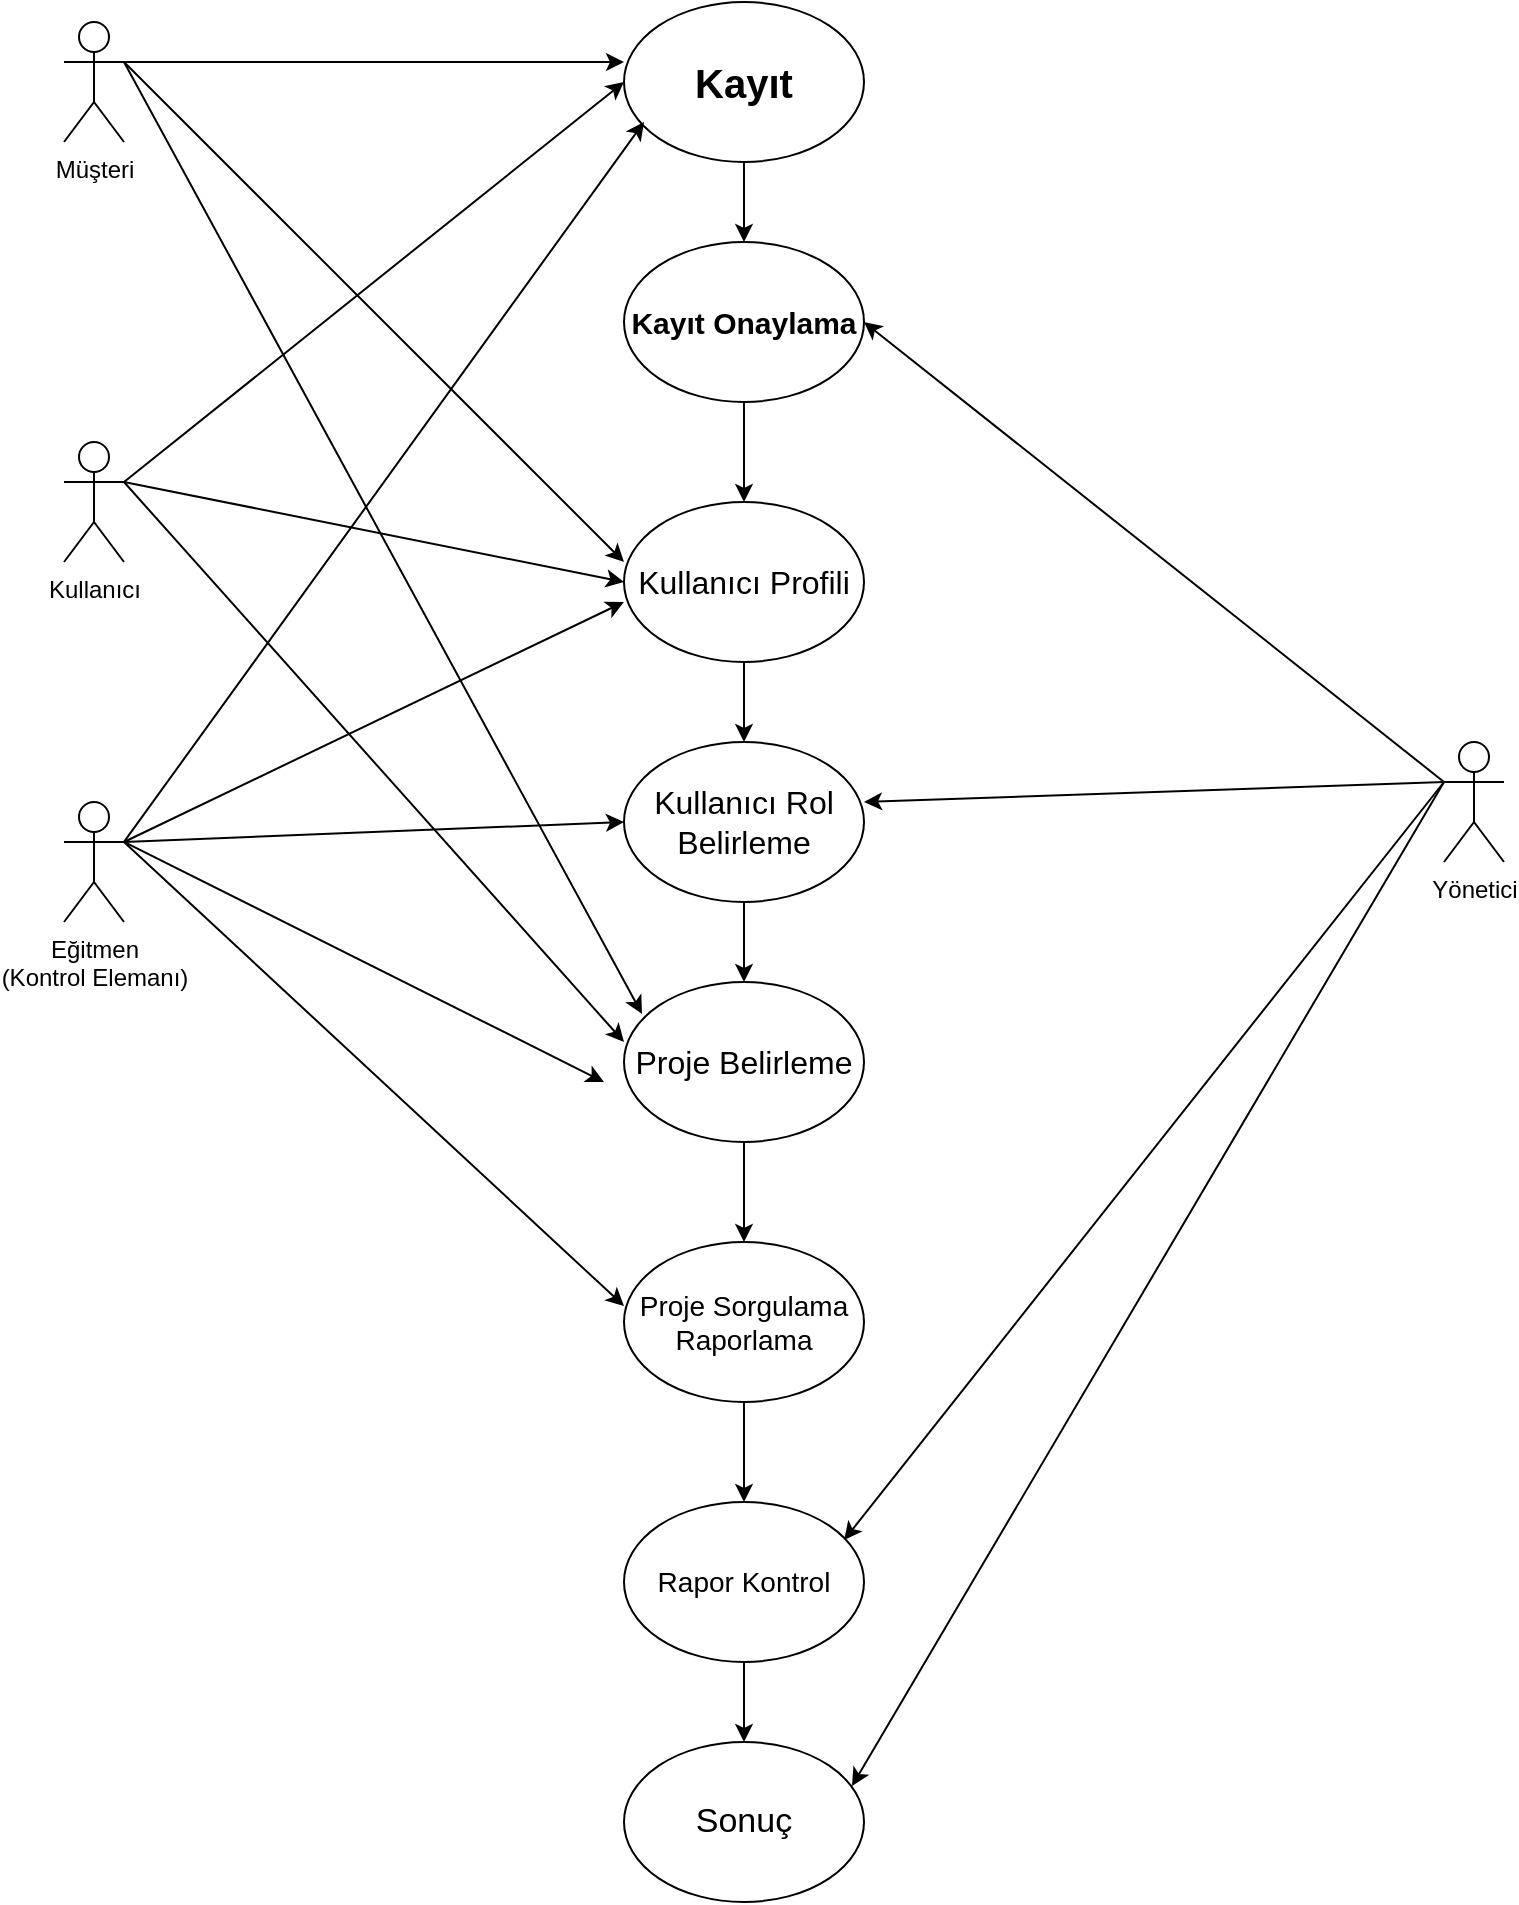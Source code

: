 <mxfile version="14.2.3" type="github">
  <diagram name="Page-1" id="0783ab3e-0a74-02c8-0abd-f7b4e66b4bec">
    <mxGraphModel dx="868" dy="520" grid="1" gridSize="10" guides="1" tooltips="1" connect="1" arrows="1" fold="1" page="1" pageScale="1" pageWidth="850" pageHeight="1100" background="#ffffff" math="0" shadow="0">
      <root>
        <mxCell id="0" />
        <mxCell id="1" parent="0" />
        <mxCell id="scmIV8sPTrZrMdmaq8iE-23" style="edgeStyle=orthogonalEdgeStyle;rounded=0;orthogonalLoop=1;jettySize=auto;html=1;exitX=1;exitY=0.333;exitDx=0;exitDy=0;exitPerimeter=0;entryX=0;entryY=0.375;entryDx=0;entryDy=0;entryPerimeter=0;" edge="1" parent="1" source="scmIV8sPTrZrMdmaq8iE-13" target="scmIV8sPTrZrMdmaq8iE-22">
          <mxGeometry relative="1" as="geometry" />
        </mxCell>
        <mxCell id="scmIV8sPTrZrMdmaq8iE-13" value="Müşteri" style="shape=umlActor;verticalLabelPosition=bottom;verticalAlign=top;shadow=0;fillOpacity=100;autosize=0;metaEdit=0;overflow=visible;labelBackgroundColor=none;labelBorderColor=none;html=1;" vertex="1" parent="1">
          <mxGeometry x="60" y="80" width="30" height="60" as="geometry" />
        </mxCell>
        <mxCell id="scmIV8sPTrZrMdmaq8iE-15" value="Yönetici" style="shape=umlActor;verticalLabelPosition=bottom;verticalAlign=top;shadow=0;fillOpacity=100;autosize=0;metaEdit=0;overflow=visible;labelBackgroundColor=none;labelBorderColor=none;html=1;" vertex="1" parent="1">
          <mxGeometry x="750" y="440" width="30" height="60" as="geometry" />
        </mxCell>
        <mxCell id="scmIV8sPTrZrMdmaq8iE-16" value="Kullanıcı" style="shape=umlActor;verticalLabelPosition=bottom;verticalAlign=top;shadow=0;fillOpacity=100;autosize=0;metaEdit=0;overflow=visible;labelBackgroundColor=none;labelBorderColor=none;html=1;" vertex="1" parent="1">
          <mxGeometry x="60" y="290" width="30" height="60" as="geometry" />
        </mxCell>
        <mxCell id="scmIV8sPTrZrMdmaq8iE-20" value="Eğitmen&lt;br&gt;(Kontrol Elemanı)" style="shape=umlActor;verticalLabelPosition=bottom;verticalAlign=top;shadow=0;fillOpacity=100;autosize=0;metaEdit=0;overflow=visible;labelBackgroundColor=none;labelBorderColor=none;html=1;" vertex="1" parent="1">
          <mxGeometry x="60" y="470" width="30" height="60" as="geometry" />
        </mxCell>
        <mxCell id="scmIV8sPTrZrMdmaq8iE-30" style="edgeStyle=orthogonalEdgeStyle;rounded=0;orthogonalLoop=1;jettySize=auto;html=1;exitX=0.5;exitY=1;exitDx=0;exitDy=0;entryX=0.5;entryY=0;entryDx=0;entryDy=0;" edge="1" parent="1" source="scmIV8sPTrZrMdmaq8iE-22" target="scmIV8sPTrZrMdmaq8iE-27">
          <mxGeometry relative="1" as="geometry" />
        </mxCell>
        <mxCell id="scmIV8sPTrZrMdmaq8iE-22" value="&lt;font style=&quot;font-size: 20px&quot;&gt;&lt;b&gt;Kayıt&lt;/b&gt;&lt;/font&gt;" style="ellipse;whiteSpace=wrap;html=1;shadow=0;labelBackgroundColor=none;" vertex="1" parent="1">
          <mxGeometry x="340" y="70" width="120" height="80" as="geometry" />
        </mxCell>
        <mxCell id="scmIV8sPTrZrMdmaq8iE-24" value="" style="endArrow=classic;html=1;exitX=1;exitY=0.333;exitDx=0;exitDy=0;exitPerimeter=0;entryX=0;entryY=0.5;entryDx=0;entryDy=0;" edge="1" parent="1" source="scmIV8sPTrZrMdmaq8iE-16" target="scmIV8sPTrZrMdmaq8iE-22">
          <mxGeometry width="50" height="50" relative="1" as="geometry">
            <mxPoint x="140" y="330" as="sourcePoint" />
            <mxPoint x="440" y="310" as="targetPoint" />
          </mxGeometry>
        </mxCell>
        <mxCell id="scmIV8sPTrZrMdmaq8iE-26" value="" style="endArrow=classic;html=1;exitX=1;exitY=0.333;exitDx=0;exitDy=0;exitPerimeter=0;entryX=0;entryY=0.5;entryDx=0;entryDy=0;" edge="1" parent="1" source="scmIV8sPTrZrMdmaq8iE-20">
          <mxGeometry width="50" height="50" relative="1" as="geometry">
            <mxPoint x="100" y="320" as="sourcePoint" />
            <mxPoint x="350" y="130" as="targetPoint" />
          </mxGeometry>
        </mxCell>
        <mxCell id="scmIV8sPTrZrMdmaq8iE-36" style="edgeStyle=orthogonalEdgeStyle;rounded=0;orthogonalLoop=1;jettySize=auto;html=1;exitX=0.5;exitY=1;exitDx=0;exitDy=0;entryX=0.5;entryY=0;entryDx=0;entryDy=0;" edge="1" parent="1" source="scmIV8sPTrZrMdmaq8iE-27" target="scmIV8sPTrZrMdmaq8iE-31">
          <mxGeometry relative="1" as="geometry" />
        </mxCell>
        <mxCell id="scmIV8sPTrZrMdmaq8iE-27" value="&lt;font style=&quot;font-size: 15px&quot;&gt;&lt;b&gt;Kayıt Onaylama&lt;/b&gt;&lt;/font&gt;" style="ellipse;whiteSpace=wrap;html=1;shadow=0;labelBackgroundColor=none;" vertex="1" parent="1">
          <mxGeometry x="340" y="190" width="120" height="80" as="geometry" />
        </mxCell>
        <mxCell id="scmIV8sPTrZrMdmaq8iE-29" value="" style="endArrow=classic;html=1;entryX=1;entryY=0.5;entryDx=0;entryDy=0;exitX=0;exitY=0.333;exitDx=0;exitDy=0;exitPerimeter=0;" edge="1" parent="1" source="scmIV8sPTrZrMdmaq8iE-15" target="scmIV8sPTrZrMdmaq8iE-27">
          <mxGeometry width="50" height="50" relative="1" as="geometry">
            <mxPoint x="590" y="340" as="sourcePoint" />
            <mxPoint x="640" y="290" as="targetPoint" />
          </mxGeometry>
        </mxCell>
        <mxCell id="scmIV8sPTrZrMdmaq8iE-39" style="edgeStyle=orthogonalEdgeStyle;rounded=0;orthogonalLoop=1;jettySize=auto;html=1;exitX=0.5;exitY=1;exitDx=0;exitDy=0;entryX=0.5;entryY=0;entryDx=0;entryDy=0;" edge="1" parent="1" source="scmIV8sPTrZrMdmaq8iE-31" target="scmIV8sPTrZrMdmaq8iE-37">
          <mxGeometry relative="1" as="geometry" />
        </mxCell>
        <mxCell id="scmIV8sPTrZrMdmaq8iE-31" value="&lt;font style=&quot;font-size: 16px&quot;&gt;Kullanıcı Profili&lt;/font&gt;" style="ellipse;whiteSpace=wrap;html=1;shadow=0;labelBackgroundColor=none;" vertex="1" parent="1">
          <mxGeometry x="340" y="320" width="120" height="80" as="geometry" />
        </mxCell>
        <mxCell id="scmIV8sPTrZrMdmaq8iE-33" value="" style="endArrow=classic;html=1;entryX=0;entryY=0.375;entryDx=0;entryDy=0;entryPerimeter=0;exitX=1;exitY=0.333;exitDx=0;exitDy=0;exitPerimeter=0;" edge="1" parent="1" source="scmIV8sPTrZrMdmaq8iE-13" target="scmIV8sPTrZrMdmaq8iE-31">
          <mxGeometry width="50" height="50" relative="1" as="geometry">
            <mxPoint x="280" y="350" as="sourcePoint" />
            <mxPoint x="320" y="280" as="targetPoint" />
          </mxGeometry>
        </mxCell>
        <mxCell id="scmIV8sPTrZrMdmaq8iE-34" value="" style="endArrow=classic;html=1;exitX=1;exitY=0.333;exitDx=0;exitDy=0;exitPerimeter=0;entryX=0;entryY=0.5;entryDx=0;entryDy=0;" edge="1" parent="1" source="scmIV8sPTrZrMdmaq8iE-16" target="scmIV8sPTrZrMdmaq8iE-31">
          <mxGeometry width="50" height="50" relative="1" as="geometry">
            <mxPoint x="370" y="350" as="sourcePoint" />
            <mxPoint x="330" y="370" as="targetPoint" />
          </mxGeometry>
        </mxCell>
        <mxCell id="scmIV8sPTrZrMdmaq8iE-35" value="" style="endArrow=classic;html=1;entryX=0;entryY=0.625;entryDx=0;entryDy=0;entryPerimeter=0;" edge="1" parent="1" target="scmIV8sPTrZrMdmaq8iE-31">
          <mxGeometry width="50" height="50" relative="1" as="geometry">
            <mxPoint x="90" y="490" as="sourcePoint" />
            <mxPoint x="320" y="380" as="targetPoint" />
          </mxGeometry>
        </mxCell>
        <mxCell id="scmIV8sPTrZrMdmaq8iE-42" style="edgeStyle=orthogonalEdgeStyle;rounded=0;orthogonalLoop=1;jettySize=auto;html=1;exitX=0.5;exitY=1;exitDx=0;exitDy=0;entryX=0.5;entryY=0;entryDx=0;entryDy=0;" edge="1" parent="1" source="scmIV8sPTrZrMdmaq8iE-37" target="scmIV8sPTrZrMdmaq8iE-41">
          <mxGeometry relative="1" as="geometry" />
        </mxCell>
        <mxCell id="scmIV8sPTrZrMdmaq8iE-37" value="&lt;font style=&quot;font-size: 16px&quot;&gt;Kullanıcı Rol Belirleme&lt;/font&gt;" style="ellipse;whiteSpace=wrap;html=1;shadow=0;labelBackgroundColor=none;" vertex="1" parent="1">
          <mxGeometry x="340" y="440" width="120" height="80" as="geometry" />
        </mxCell>
        <mxCell id="scmIV8sPTrZrMdmaq8iE-38" value="" style="endArrow=classic;html=1;exitX=0;exitY=0.333;exitDx=0;exitDy=0;exitPerimeter=0;" edge="1" parent="1" source="scmIV8sPTrZrMdmaq8iE-15">
          <mxGeometry width="50" height="50" relative="1" as="geometry">
            <mxPoint x="740" y="300" as="sourcePoint" />
            <mxPoint x="460" y="470" as="targetPoint" />
          </mxGeometry>
        </mxCell>
        <mxCell id="scmIV8sPTrZrMdmaq8iE-40" value="" style="endArrow=classic;html=1;entryX=0;entryY=0.5;entryDx=0;entryDy=0;" edge="1" parent="1" target="scmIV8sPTrZrMdmaq8iE-37">
          <mxGeometry width="50" height="50" relative="1" as="geometry">
            <mxPoint x="90" y="490" as="sourcePoint" />
            <mxPoint x="410" y="580" as="targetPoint" />
          </mxGeometry>
        </mxCell>
        <mxCell id="scmIV8sPTrZrMdmaq8iE-50" style="edgeStyle=orthogonalEdgeStyle;rounded=0;orthogonalLoop=1;jettySize=auto;html=1;exitX=0.5;exitY=1;exitDx=0;exitDy=0;entryX=0.5;entryY=0;entryDx=0;entryDy=0;" edge="1" parent="1" source="scmIV8sPTrZrMdmaq8iE-41" target="scmIV8sPTrZrMdmaq8iE-49">
          <mxGeometry relative="1" as="geometry" />
        </mxCell>
        <mxCell id="scmIV8sPTrZrMdmaq8iE-41" value="&lt;font style=&quot;font-size: 16px&quot;&gt;Proje Belirleme&lt;/font&gt;" style="ellipse;whiteSpace=wrap;html=1;shadow=0;labelBackgroundColor=none;" vertex="1" parent="1">
          <mxGeometry x="340" y="560" width="120" height="80" as="geometry" />
        </mxCell>
        <mxCell id="scmIV8sPTrZrMdmaq8iE-43" value="" style="endArrow=classic;html=1;entryX=0.075;entryY=0.2;entryDx=0;entryDy=0;entryPerimeter=0;exitX=1;exitY=0.333;exitDx=0;exitDy=0;exitPerimeter=0;" edge="1" parent="1" source="scmIV8sPTrZrMdmaq8iE-13" target="scmIV8sPTrZrMdmaq8iE-41">
          <mxGeometry width="50" height="50" relative="1" as="geometry">
            <mxPoint x="100" y="80" as="sourcePoint" />
            <mxPoint x="200" y="540" as="targetPoint" />
          </mxGeometry>
        </mxCell>
        <mxCell id="scmIV8sPTrZrMdmaq8iE-44" value="" style="endArrow=classic;html=1;entryX=0;entryY=0.375;entryDx=0;entryDy=0;entryPerimeter=0;" edge="1" parent="1" target="scmIV8sPTrZrMdmaq8iE-41">
          <mxGeometry width="50" height="50" relative="1" as="geometry">
            <mxPoint x="90" y="310" as="sourcePoint" />
            <mxPoint x="330" y="610" as="targetPoint" />
          </mxGeometry>
        </mxCell>
        <mxCell id="scmIV8sPTrZrMdmaq8iE-45" value="" style="endArrow=classic;html=1;exitX=1;exitY=0.333;exitDx=0;exitDy=0;exitPerimeter=0;" edge="1" parent="1" source="scmIV8sPTrZrMdmaq8iE-20">
          <mxGeometry width="50" height="50" relative="1" as="geometry">
            <mxPoint x="250" y="630" as="sourcePoint" />
            <mxPoint x="330" y="610" as="targetPoint" />
          </mxGeometry>
        </mxCell>
        <mxCell id="scmIV8sPTrZrMdmaq8iE-52" style="edgeStyle=orthogonalEdgeStyle;rounded=0;orthogonalLoop=1;jettySize=auto;html=1;exitX=0.5;exitY=1;exitDx=0;exitDy=0;" edge="1" parent="1" source="scmIV8sPTrZrMdmaq8iE-49" target="scmIV8sPTrZrMdmaq8iE-53">
          <mxGeometry relative="1" as="geometry">
            <mxPoint x="400" y="830" as="targetPoint" />
          </mxGeometry>
        </mxCell>
        <mxCell id="scmIV8sPTrZrMdmaq8iE-49" value="&lt;font style=&quot;font-size: 14px&quot;&gt;Proje Sorgulama&lt;br&gt;Raporlama&lt;/font&gt;" style="ellipse;whiteSpace=wrap;html=1;shadow=0;labelBackgroundColor=none;" vertex="1" parent="1">
          <mxGeometry x="340" y="690" width="120" height="80" as="geometry" />
        </mxCell>
        <mxCell id="scmIV8sPTrZrMdmaq8iE-51" value="" style="endArrow=classic;html=1;exitX=1;exitY=0.333;exitDx=0;exitDy=0;exitPerimeter=0;entryX=0;entryY=0.4;entryDx=0;entryDy=0;entryPerimeter=0;" edge="1" parent="1" source="scmIV8sPTrZrMdmaq8iE-20" target="scmIV8sPTrZrMdmaq8iE-49">
          <mxGeometry width="50" height="50" relative="1" as="geometry">
            <mxPoint x="70" y="620" as="sourcePoint" />
            <mxPoint x="270" y="730" as="targetPoint" />
          </mxGeometry>
        </mxCell>
        <mxCell id="scmIV8sPTrZrMdmaq8iE-59" style="edgeStyle=orthogonalEdgeStyle;rounded=0;orthogonalLoop=1;jettySize=auto;html=1;exitX=0.5;exitY=1;exitDx=0;exitDy=0;entryX=0.5;entryY=0;entryDx=0;entryDy=0;" edge="1" parent="1" source="scmIV8sPTrZrMdmaq8iE-53" target="scmIV8sPTrZrMdmaq8iE-58">
          <mxGeometry relative="1" as="geometry" />
        </mxCell>
        <mxCell id="scmIV8sPTrZrMdmaq8iE-53" value="&lt;font style=&quot;font-size: 14px&quot;&gt;Rapor Kontrol&lt;/font&gt;" style="ellipse;whiteSpace=wrap;html=1;" vertex="1" parent="1">
          <mxGeometry x="340" y="820" width="120" height="80" as="geometry" />
        </mxCell>
        <mxCell id="scmIV8sPTrZrMdmaq8iE-54" value="" style="endArrow=classic;html=1;entryX=0.917;entryY=0.238;entryDx=0;entryDy=0;entryPerimeter=0;" edge="1" parent="1" target="scmIV8sPTrZrMdmaq8iE-53">
          <mxGeometry width="50" height="50" relative="1" as="geometry">
            <mxPoint x="750" y="460" as="sourcePoint" />
            <mxPoint x="570" y="710" as="targetPoint" />
          </mxGeometry>
        </mxCell>
        <mxCell id="scmIV8sPTrZrMdmaq8iE-58" value="&lt;font style=&quot;font-size: 17px&quot;&gt;Sonuç&lt;/font&gt;" style="ellipse;whiteSpace=wrap;html=1;shadow=0;labelBackgroundColor=none;" vertex="1" parent="1">
          <mxGeometry x="340" y="940" width="120" height="80" as="geometry" />
        </mxCell>
        <mxCell id="scmIV8sPTrZrMdmaq8iE-60" value="" style="endArrow=classic;html=1;entryX=0.95;entryY=0.275;entryDx=0;entryDy=0;entryPerimeter=0;" edge="1" parent="1" target="scmIV8sPTrZrMdmaq8iE-58">
          <mxGeometry width="50" height="50" relative="1" as="geometry">
            <mxPoint x="750" y="460" as="sourcePoint" />
            <mxPoint x="560" y="920" as="targetPoint" />
          </mxGeometry>
        </mxCell>
      </root>
    </mxGraphModel>
  </diagram>
</mxfile>
